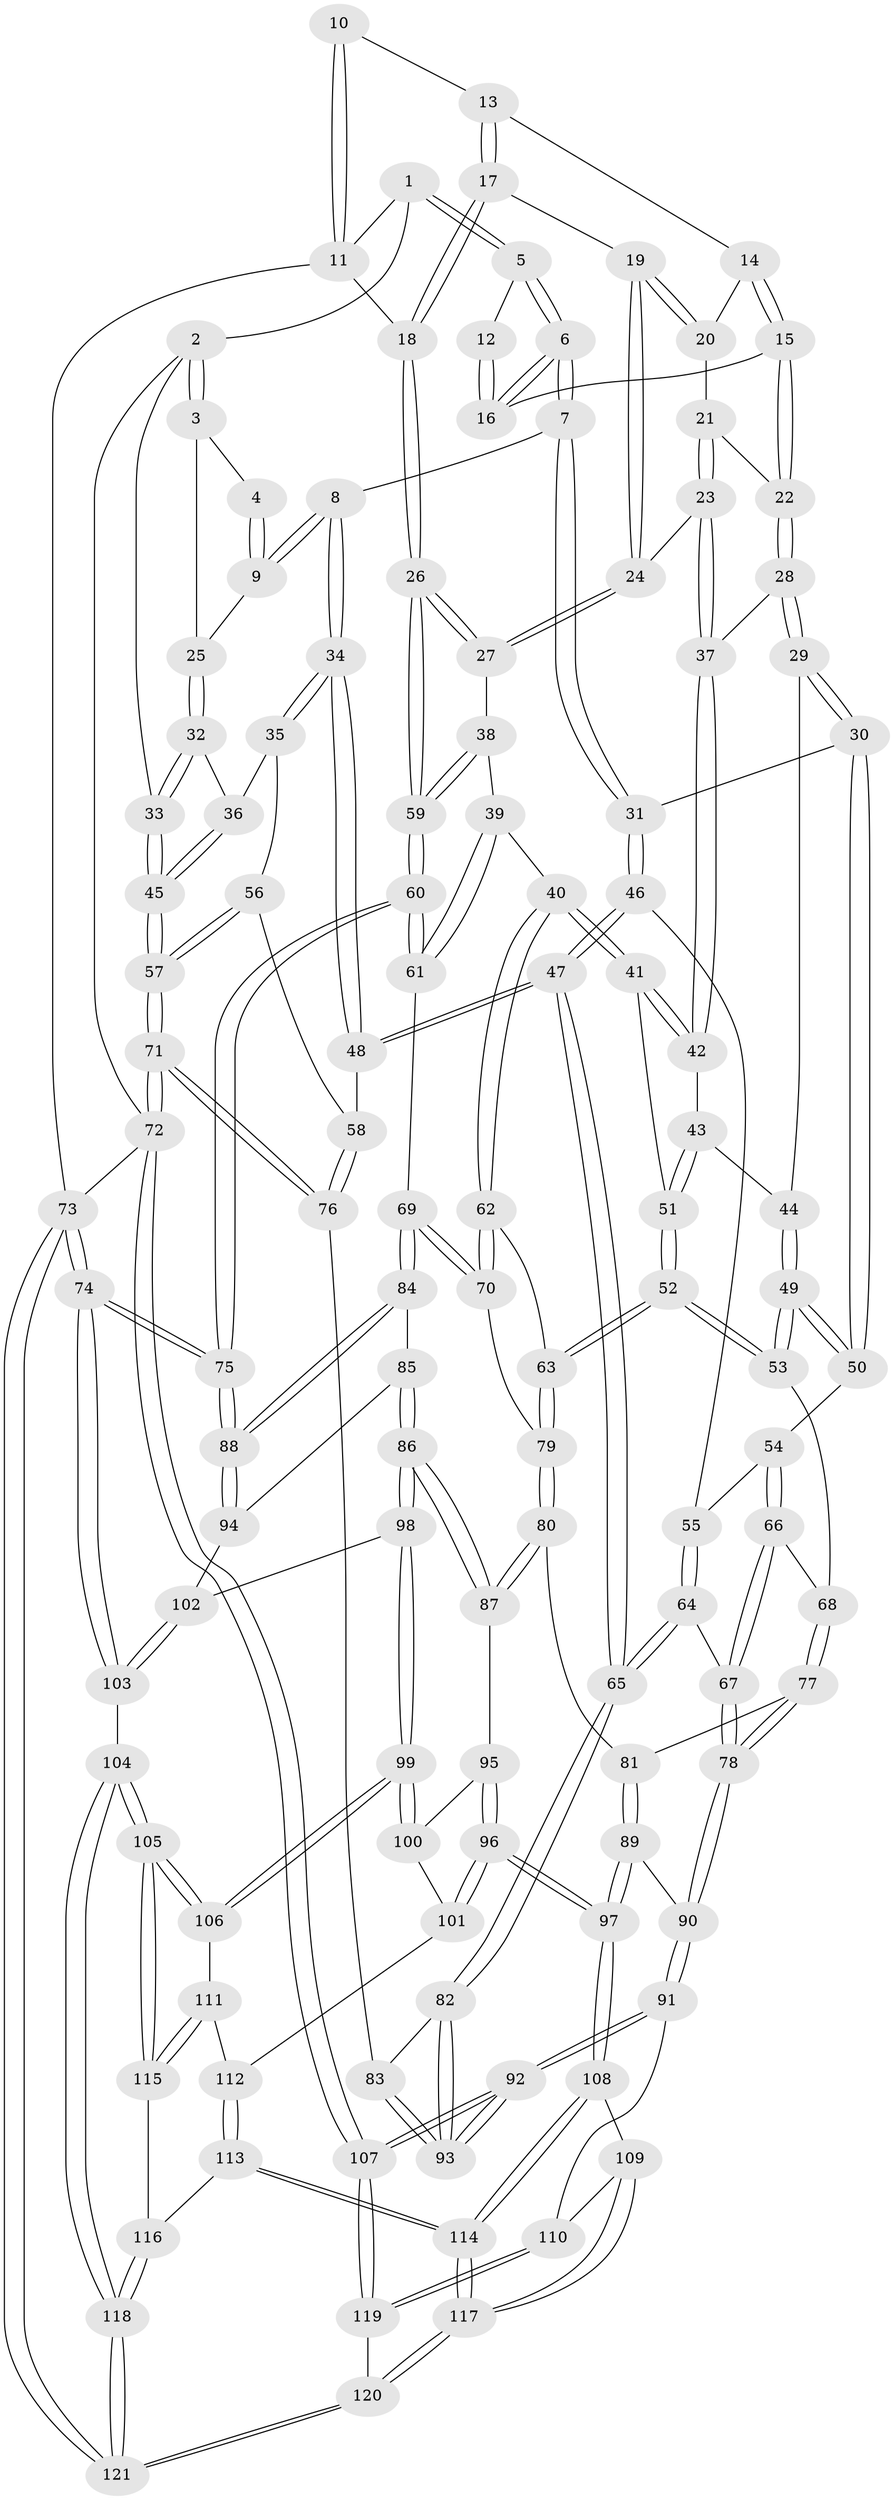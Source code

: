 // Generated by graph-tools (version 1.1) at 2025/03/03/09/25 03:03:23]
// undirected, 121 vertices, 299 edges
graph export_dot {
graph [start="1"]
  node [color=gray90,style=filled];
  1 [pos="+0.23790681954575066+0"];
  2 [pos="+0+0.09149522380584903"];
  3 [pos="+0.10551018903148134+0.14805238865341327"];
  4 [pos="+0.20988389609000715+0"];
  5 [pos="+0.31834966341601273+0"];
  6 [pos="+0.37452013391933625+0.23091229338190972"];
  7 [pos="+0.36615509837236887+0.2409518123472647"];
  8 [pos="+0.3590107093631838+0.24211291907208768"];
  9 [pos="+0.23924405828306664+0.20901127803183567"];
  10 [pos="+0.6466199136319639+0"];
  11 [pos="+1+0"];
  12 [pos="+0.5804002381190713+0"];
  13 [pos="+0.7026571326174011+0.05770025665971412"];
  14 [pos="+0.6985649452819038+0.1090548086297831"];
  15 [pos="+0.5347086054646729+0.18520227103321923"];
  16 [pos="+0.5291243489230434+0.1829815624905535"];
  17 [pos="+0.9339408057644754+0.11527013860747885"];
  18 [pos="+1+0"];
  19 [pos="+0.9054198395980957+0.14892098446394533"];
  20 [pos="+0.7149075558613142+0.12926192190628347"];
  21 [pos="+0.7169261861616529+0.19174728169625554"];
  22 [pos="+0.6218049876624744+0.26325582315018187"];
  23 [pos="+0.8396655018932995+0.25947916191036674"];
  24 [pos="+0.8551266255379999+0.2528994685234965"];
  25 [pos="+0.1549178077435215+0.20276785723750917"];
  26 [pos="+1+0.22586103597103288"];
  27 [pos="+0.9019156901062576+0.31307304893239435"];
  28 [pos="+0.6271516533324469+0.27480630299201103"];
  29 [pos="+0.6196419080055384+0.34610882141766575"];
  30 [pos="+0.4951173129768908+0.3772353650065274"];
  31 [pos="+0.381634218050988+0.27688298132838074"];
  32 [pos="+0.11488296819761083+0.27847611547188206"];
  33 [pos="+0+0.20909174331998734"];
  34 [pos="+0.22927948371804116+0.39468278800261497"];
  35 [pos="+0.12146928740972335+0.3676233047990693"];
  36 [pos="+0.10491795010149747+0.3250866975092581"];
  37 [pos="+0.7902909883859802+0.3039909117121057"];
  38 [pos="+0.9303510876793523+0.3762718086109921"];
  39 [pos="+0.913716438089787+0.40501512930168176"];
  40 [pos="+0.7947014565901507+0.4325078330436732"];
  41 [pos="+0.7765941770233398+0.4091491524198444"];
  42 [pos="+0.7767813656522676+0.356317062200636"];
  43 [pos="+0.6328874211647165+0.36310209223109147"];
  44 [pos="+0.6232872723995782+0.35458036432084794"];
  45 [pos="+0+0.3617822361349576"];
  46 [pos="+0.37837379351022976+0.403919807597507"];
  47 [pos="+0.2602648934645772+0.5332074458270769"];
  48 [pos="+0.24219620362763597+0.5089388948758394"];
  49 [pos="+0.5522124989466733+0.49025164443264885"];
  50 [pos="+0.5076830671803598+0.43830007752144234"];
  51 [pos="+0.6806316849954425+0.4337835851988111"];
  52 [pos="+0.6518577186514224+0.5248103227723855"];
  53 [pos="+0.5581534806229183+0.509637387894828"];
  54 [pos="+0.43317939297049035+0.46260615173756325"];
  55 [pos="+0.4053685131447477+0.44917529933084965"];
  56 [pos="+0.11152220572661169+0.38681107329292674"];
  57 [pos="+0+0.5889431379246038"];
  58 [pos="+0.14672685764958926+0.4932465550113844"];
  59 [pos="+1+0.41858079151315897"];
  60 [pos="+1+0.504647833356752"];
  61 [pos="+0.9254709162451115+0.5439120742816753"];
  62 [pos="+0.7968695175879822+0.45530037140556356"];
  63 [pos="+0.6546059107996289+0.5277216574623778"];
  64 [pos="+0.3430936433325372+0.5957544420778806"];
  65 [pos="+0.2785318295560524+0.590218564033697"];
  66 [pos="+0.45369363278757474+0.5444749373467934"];
  67 [pos="+0.3709093362310429+0.6044305397043627"];
  68 [pos="+0.5413484226124562+0.5281277852560697"];
  69 [pos="+0.8685814999224549+0.5863094344952754"];
  70 [pos="+0.8376659292312302+0.5696102029446912"];
  71 [pos="+0+0.6003200965778299"];
  72 [pos="+0+1"];
  73 [pos="+1+1"];
  74 [pos="+1+1"];
  75 [pos="+1+0.7533361101527456"];
  76 [pos="+0+0.6016176449438881"];
  77 [pos="+0.5395941546952693+0.6415871553484404"];
  78 [pos="+0.3951335426673061+0.6330118747214997"];
  79 [pos="+0.6909526439791964+0.5838909483191108"];
  80 [pos="+0.6704820464893456+0.6447249223690333"];
  81 [pos="+0.5445775670880258+0.6484594772594471"];
  82 [pos="+0.2541524416997336+0.6193509173293634"];
  83 [pos="+0+0.6243323510363984"];
  84 [pos="+0.8713101173163533+0.607724281591734"];
  85 [pos="+0.8703941927020977+0.6135255310942236"];
  86 [pos="+0.7916931422184937+0.7348813175736236"];
  87 [pos="+0.6732997889443552+0.6562000435250878"];
  88 [pos="+1+0.7291342321144352"];
  89 [pos="+0.5263229265458033+0.7813502379049726"];
  90 [pos="+0.3968103470198545+0.6389871236218566"];
  91 [pos="+0.371078704222096+0.8565378382675698"];
  92 [pos="+0.22877696585518847+0.8641215804349838"];
  93 [pos="+0.22666656985441902+0.8573029414549069"];
  94 [pos="+0.9346295426666158+0.7364681696828933"];
  95 [pos="+0.6608261118011218+0.6892393685579453"];
  96 [pos="+0.5666021861487891+0.7983301344527591"];
  97 [pos="+0.5307915756446642+0.8040457617273921"];
  98 [pos="+0.7920151528375154+0.7464440802569828"];
  99 [pos="+0.7646970016596073+0.8121635003083509"];
  100 [pos="+0.6901441098791915+0.7570403444913297"];
  101 [pos="+0.5838861375447991+0.80321386756237"];
  102 [pos="+0.9109194642754985+0.7767427409850854"];
  103 [pos="+0.9122480938136822+0.7851235960994085"];
  104 [pos="+0.8560589402541231+0.9227593945979918"];
  105 [pos="+0.8448202839456432+0.913051807186955"];
  106 [pos="+0.7635347109413197+0.8216189222975824"];
  107 [pos="+0+1"];
  108 [pos="+0.5137545836117478+0.8252032530825959"];
  109 [pos="+0.44787604771827183+0.8496391827165523"];
  110 [pos="+0.3829769988251617+0.85960157804646"];
  111 [pos="+0.7255475544843061+0.8372503739067096"];
  112 [pos="+0.6604327951431541+0.8367617004750408"];
  113 [pos="+0.6376471314965099+0.9613525821630172"];
  114 [pos="+0.6071064216013138+0.9841517468694705"];
  115 [pos="+0.6923920312207041+0.9361225945330257"];
  116 [pos="+0.6846010045058063+0.9460170121889208"];
  117 [pos="+0.5685723591602238+1"];
  118 [pos="+0.9668069209261129+1"];
  119 [pos="+0.47264821590099465+1"];
  120 [pos="+0.5651934609942709+1"];
  121 [pos="+1+1"];
  1 -- 2;
  1 -- 5;
  1 -- 5;
  1 -- 11;
  2 -- 3;
  2 -- 3;
  2 -- 33;
  2 -- 72;
  3 -- 4;
  3 -- 25;
  4 -- 9;
  4 -- 9;
  5 -- 6;
  5 -- 6;
  5 -- 12;
  6 -- 7;
  6 -- 7;
  6 -- 16;
  6 -- 16;
  7 -- 8;
  7 -- 31;
  7 -- 31;
  8 -- 9;
  8 -- 9;
  8 -- 34;
  8 -- 34;
  9 -- 25;
  10 -- 11;
  10 -- 11;
  10 -- 13;
  11 -- 18;
  11 -- 73;
  12 -- 16;
  12 -- 16;
  13 -- 14;
  13 -- 17;
  13 -- 17;
  14 -- 15;
  14 -- 15;
  14 -- 20;
  15 -- 16;
  15 -- 22;
  15 -- 22;
  17 -- 18;
  17 -- 18;
  17 -- 19;
  18 -- 26;
  18 -- 26;
  19 -- 20;
  19 -- 20;
  19 -- 24;
  19 -- 24;
  20 -- 21;
  21 -- 22;
  21 -- 23;
  21 -- 23;
  22 -- 28;
  22 -- 28;
  23 -- 24;
  23 -- 37;
  23 -- 37;
  24 -- 27;
  24 -- 27;
  25 -- 32;
  25 -- 32;
  26 -- 27;
  26 -- 27;
  26 -- 59;
  26 -- 59;
  27 -- 38;
  28 -- 29;
  28 -- 29;
  28 -- 37;
  29 -- 30;
  29 -- 30;
  29 -- 44;
  30 -- 31;
  30 -- 50;
  30 -- 50;
  31 -- 46;
  31 -- 46;
  32 -- 33;
  32 -- 33;
  32 -- 36;
  33 -- 45;
  33 -- 45;
  34 -- 35;
  34 -- 35;
  34 -- 48;
  34 -- 48;
  35 -- 36;
  35 -- 56;
  36 -- 45;
  36 -- 45;
  37 -- 42;
  37 -- 42;
  38 -- 39;
  38 -- 59;
  38 -- 59;
  39 -- 40;
  39 -- 61;
  39 -- 61;
  40 -- 41;
  40 -- 41;
  40 -- 62;
  40 -- 62;
  41 -- 42;
  41 -- 42;
  41 -- 51;
  42 -- 43;
  43 -- 44;
  43 -- 51;
  43 -- 51;
  44 -- 49;
  44 -- 49;
  45 -- 57;
  45 -- 57;
  46 -- 47;
  46 -- 47;
  46 -- 55;
  47 -- 48;
  47 -- 48;
  47 -- 65;
  47 -- 65;
  48 -- 58;
  49 -- 50;
  49 -- 50;
  49 -- 53;
  49 -- 53;
  50 -- 54;
  51 -- 52;
  51 -- 52;
  52 -- 53;
  52 -- 53;
  52 -- 63;
  52 -- 63;
  53 -- 68;
  54 -- 55;
  54 -- 66;
  54 -- 66;
  55 -- 64;
  55 -- 64;
  56 -- 57;
  56 -- 57;
  56 -- 58;
  57 -- 71;
  57 -- 71;
  58 -- 76;
  58 -- 76;
  59 -- 60;
  59 -- 60;
  60 -- 61;
  60 -- 61;
  60 -- 75;
  60 -- 75;
  61 -- 69;
  62 -- 63;
  62 -- 70;
  62 -- 70;
  63 -- 79;
  63 -- 79;
  64 -- 65;
  64 -- 65;
  64 -- 67;
  65 -- 82;
  65 -- 82;
  66 -- 67;
  66 -- 67;
  66 -- 68;
  67 -- 78;
  67 -- 78;
  68 -- 77;
  68 -- 77;
  69 -- 70;
  69 -- 70;
  69 -- 84;
  69 -- 84;
  70 -- 79;
  71 -- 72;
  71 -- 72;
  71 -- 76;
  71 -- 76;
  72 -- 107;
  72 -- 107;
  72 -- 73;
  73 -- 74;
  73 -- 74;
  73 -- 121;
  73 -- 121;
  74 -- 75;
  74 -- 75;
  74 -- 103;
  74 -- 103;
  75 -- 88;
  75 -- 88;
  76 -- 83;
  77 -- 78;
  77 -- 78;
  77 -- 81;
  78 -- 90;
  78 -- 90;
  79 -- 80;
  79 -- 80;
  80 -- 81;
  80 -- 87;
  80 -- 87;
  81 -- 89;
  81 -- 89;
  82 -- 83;
  82 -- 93;
  82 -- 93;
  83 -- 93;
  83 -- 93;
  84 -- 85;
  84 -- 88;
  84 -- 88;
  85 -- 86;
  85 -- 86;
  85 -- 94;
  86 -- 87;
  86 -- 87;
  86 -- 98;
  86 -- 98;
  87 -- 95;
  88 -- 94;
  88 -- 94;
  89 -- 90;
  89 -- 97;
  89 -- 97;
  90 -- 91;
  90 -- 91;
  91 -- 92;
  91 -- 92;
  91 -- 110;
  92 -- 93;
  92 -- 93;
  92 -- 107;
  92 -- 107;
  94 -- 102;
  95 -- 96;
  95 -- 96;
  95 -- 100;
  96 -- 97;
  96 -- 97;
  96 -- 101;
  96 -- 101;
  97 -- 108;
  97 -- 108;
  98 -- 99;
  98 -- 99;
  98 -- 102;
  99 -- 100;
  99 -- 100;
  99 -- 106;
  99 -- 106;
  100 -- 101;
  101 -- 112;
  102 -- 103;
  102 -- 103;
  103 -- 104;
  104 -- 105;
  104 -- 105;
  104 -- 118;
  104 -- 118;
  105 -- 106;
  105 -- 106;
  105 -- 115;
  105 -- 115;
  106 -- 111;
  107 -- 119;
  107 -- 119;
  108 -- 109;
  108 -- 114;
  108 -- 114;
  109 -- 110;
  109 -- 117;
  109 -- 117;
  110 -- 119;
  110 -- 119;
  111 -- 112;
  111 -- 115;
  111 -- 115;
  112 -- 113;
  112 -- 113;
  113 -- 114;
  113 -- 114;
  113 -- 116;
  114 -- 117;
  114 -- 117;
  115 -- 116;
  116 -- 118;
  116 -- 118;
  117 -- 120;
  117 -- 120;
  118 -- 121;
  118 -- 121;
  119 -- 120;
  120 -- 121;
  120 -- 121;
}
